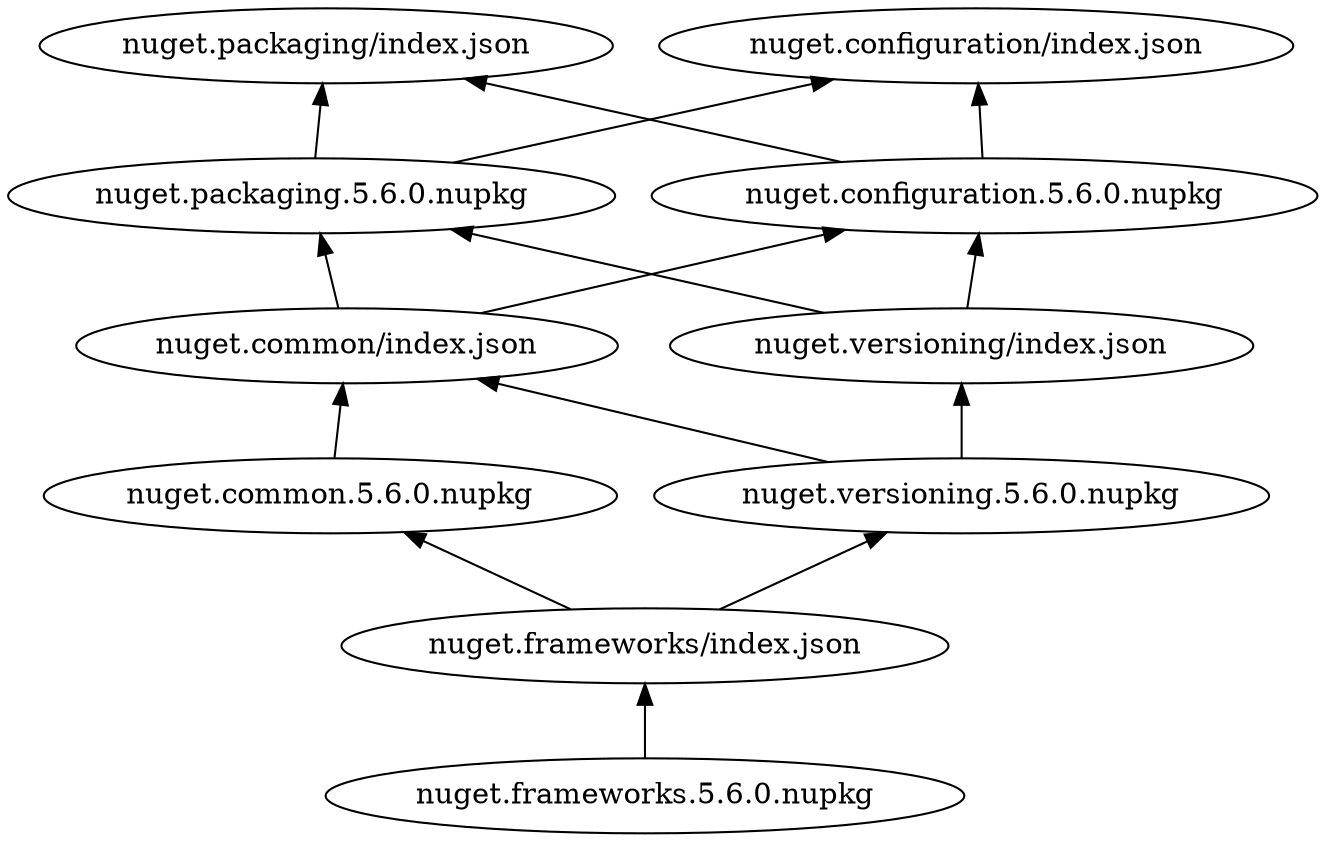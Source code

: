 digraph G {
  "nuget.packaging/index.json" -> "nuget.packaging.5.6.0.nupkg" [dir=back];
  "nuget.configuration/index.json" -> "nuget.packaging.5.6.0.nupkg" [dir=back];
  "nuget.packaging/index.json" -> "nuget.configuration.5.6.0.nupkg" [dir=back];
  "nuget.configuration/index.json" -> "nuget.configuration.5.6.0.nupkg" [dir=back];
  "nuget.packaging.5.6.0.nupkg" -> "nuget.common/index.json" [dir=back];
  "nuget.configuration.5.6.0.nupkg" -> "nuget.common/index.json" [dir=back];
  "nuget.packaging.5.6.0.nupkg" -> "nuget.versioning/index.json" [dir=back];
  "nuget.configuration.5.6.0.nupkg" -> "nuget.versioning/index.json" [dir=back];
  "nuget.common/index.json" -> "nuget.common.5.6.0.nupkg" [dir=back];
  "nuget.common/index.json" -> "nuget.versioning.5.6.0.nupkg" [dir=back];
  "nuget.versioning/index.json" -> "nuget.versioning.5.6.0.nupkg" [dir=back];
  "nuget.common.5.6.0.nupkg" -> "nuget.frameworks/index.json" [dir=back];
  "nuget.versioning.5.6.0.nupkg" -> "nuget.frameworks/index.json" [dir=back];
  "nuget.frameworks/index.json" -> "nuget.frameworks.5.6.0.nupkg" [dir=back];
  {
    rank=same;
    "nuget.configuration/index.json";
    "nuget.packaging/index.json";
  }
}
